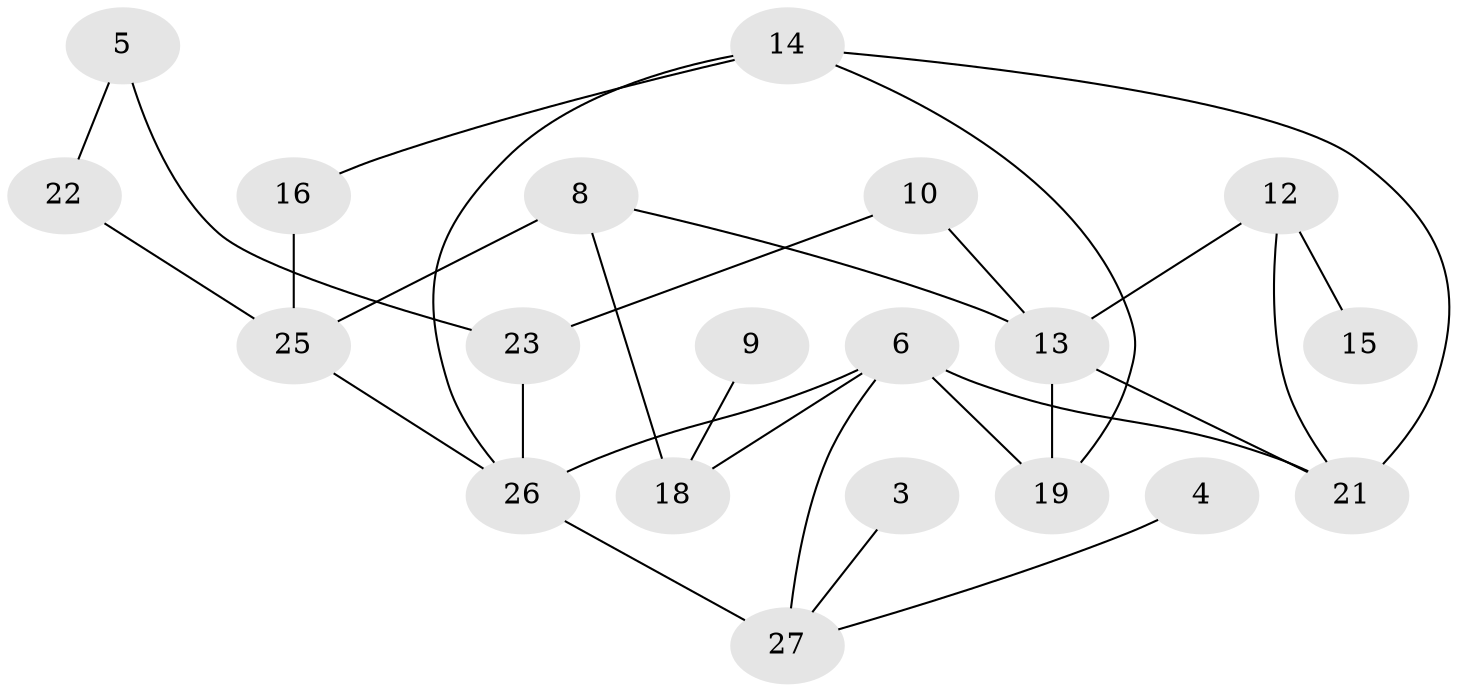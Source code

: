 // original degree distribution, {1: 0.14814814814814814, 2: 0.24074074074074073, 3: 0.2777777777777778, 0: 0.12962962962962962, 4: 0.12962962962962962, 5: 0.05555555555555555, 6: 0.018518518518518517}
// Generated by graph-tools (version 1.1) at 2025/00/03/09/25 03:00:53]
// undirected, 20 vertices, 29 edges
graph export_dot {
graph [start="1"]
  node [color=gray90,style=filled];
  3;
  4;
  5;
  6;
  8;
  9;
  10;
  12;
  13;
  14;
  15;
  16;
  18;
  19;
  21;
  22;
  23;
  25;
  26;
  27;
  3 -- 27 [weight=1.0];
  4 -- 27 [weight=2.0];
  5 -- 22 [weight=1.0];
  5 -- 23 [weight=1.0];
  6 -- 18 [weight=1.0];
  6 -- 19 [weight=1.0];
  6 -- 21 [weight=1.0];
  6 -- 26 [weight=1.0];
  6 -- 27 [weight=1.0];
  8 -- 13 [weight=1.0];
  8 -- 18 [weight=1.0];
  8 -- 25 [weight=2.0];
  9 -- 18 [weight=1.0];
  10 -- 13 [weight=1.0];
  10 -- 23 [weight=1.0];
  12 -- 13 [weight=1.0];
  12 -- 15 [weight=1.0];
  12 -- 21 [weight=1.0];
  13 -- 19 [weight=1.0];
  13 -- 21 [weight=1.0];
  14 -- 16 [weight=1.0];
  14 -- 19 [weight=1.0];
  14 -- 21 [weight=1.0];
  14 -- 26 [weight=1.0];
  16 -- 25 [weight=2.0];
  22 -- 25 [weight=1.0];
  23 -- 26 [weight=1.0];
  25 -- 26 [weight=1.0];
  26 -- 27 [weight=3.0];
}
